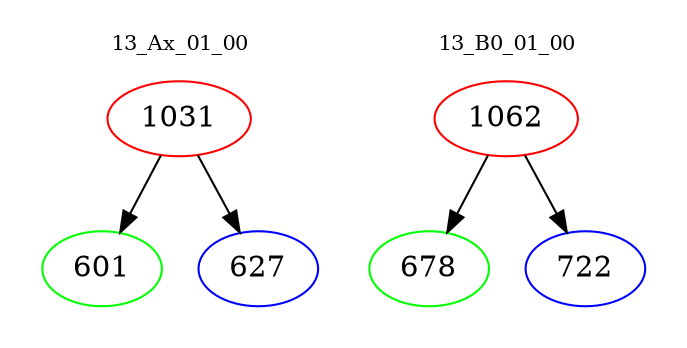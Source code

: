 digraph{
subgraph cluster_0 {
color = white
label = "13_Ax_01_00";
fontsize=10;
T0_1031 [label="1031", color="red"]
T0_1031 -> T0_601 [color="black"]
T0_601 [label="601", color="green"]
T0_1031 -> T0_627 [color="black"]
T0_627 [label="627", color="blue"]
}
subgraph cluster_1 {
color = white
label = "13_B0_01_00";
fontsize=10;
T1_1062 [label="1062", color="red"]
T1_1062 -> T1_678 [color="black"]
T1_678 [label="678", color="green"]
T1_1062 -> T1_722 [color="black"]
T1_722 [label="722", color="blue"]
}
}
